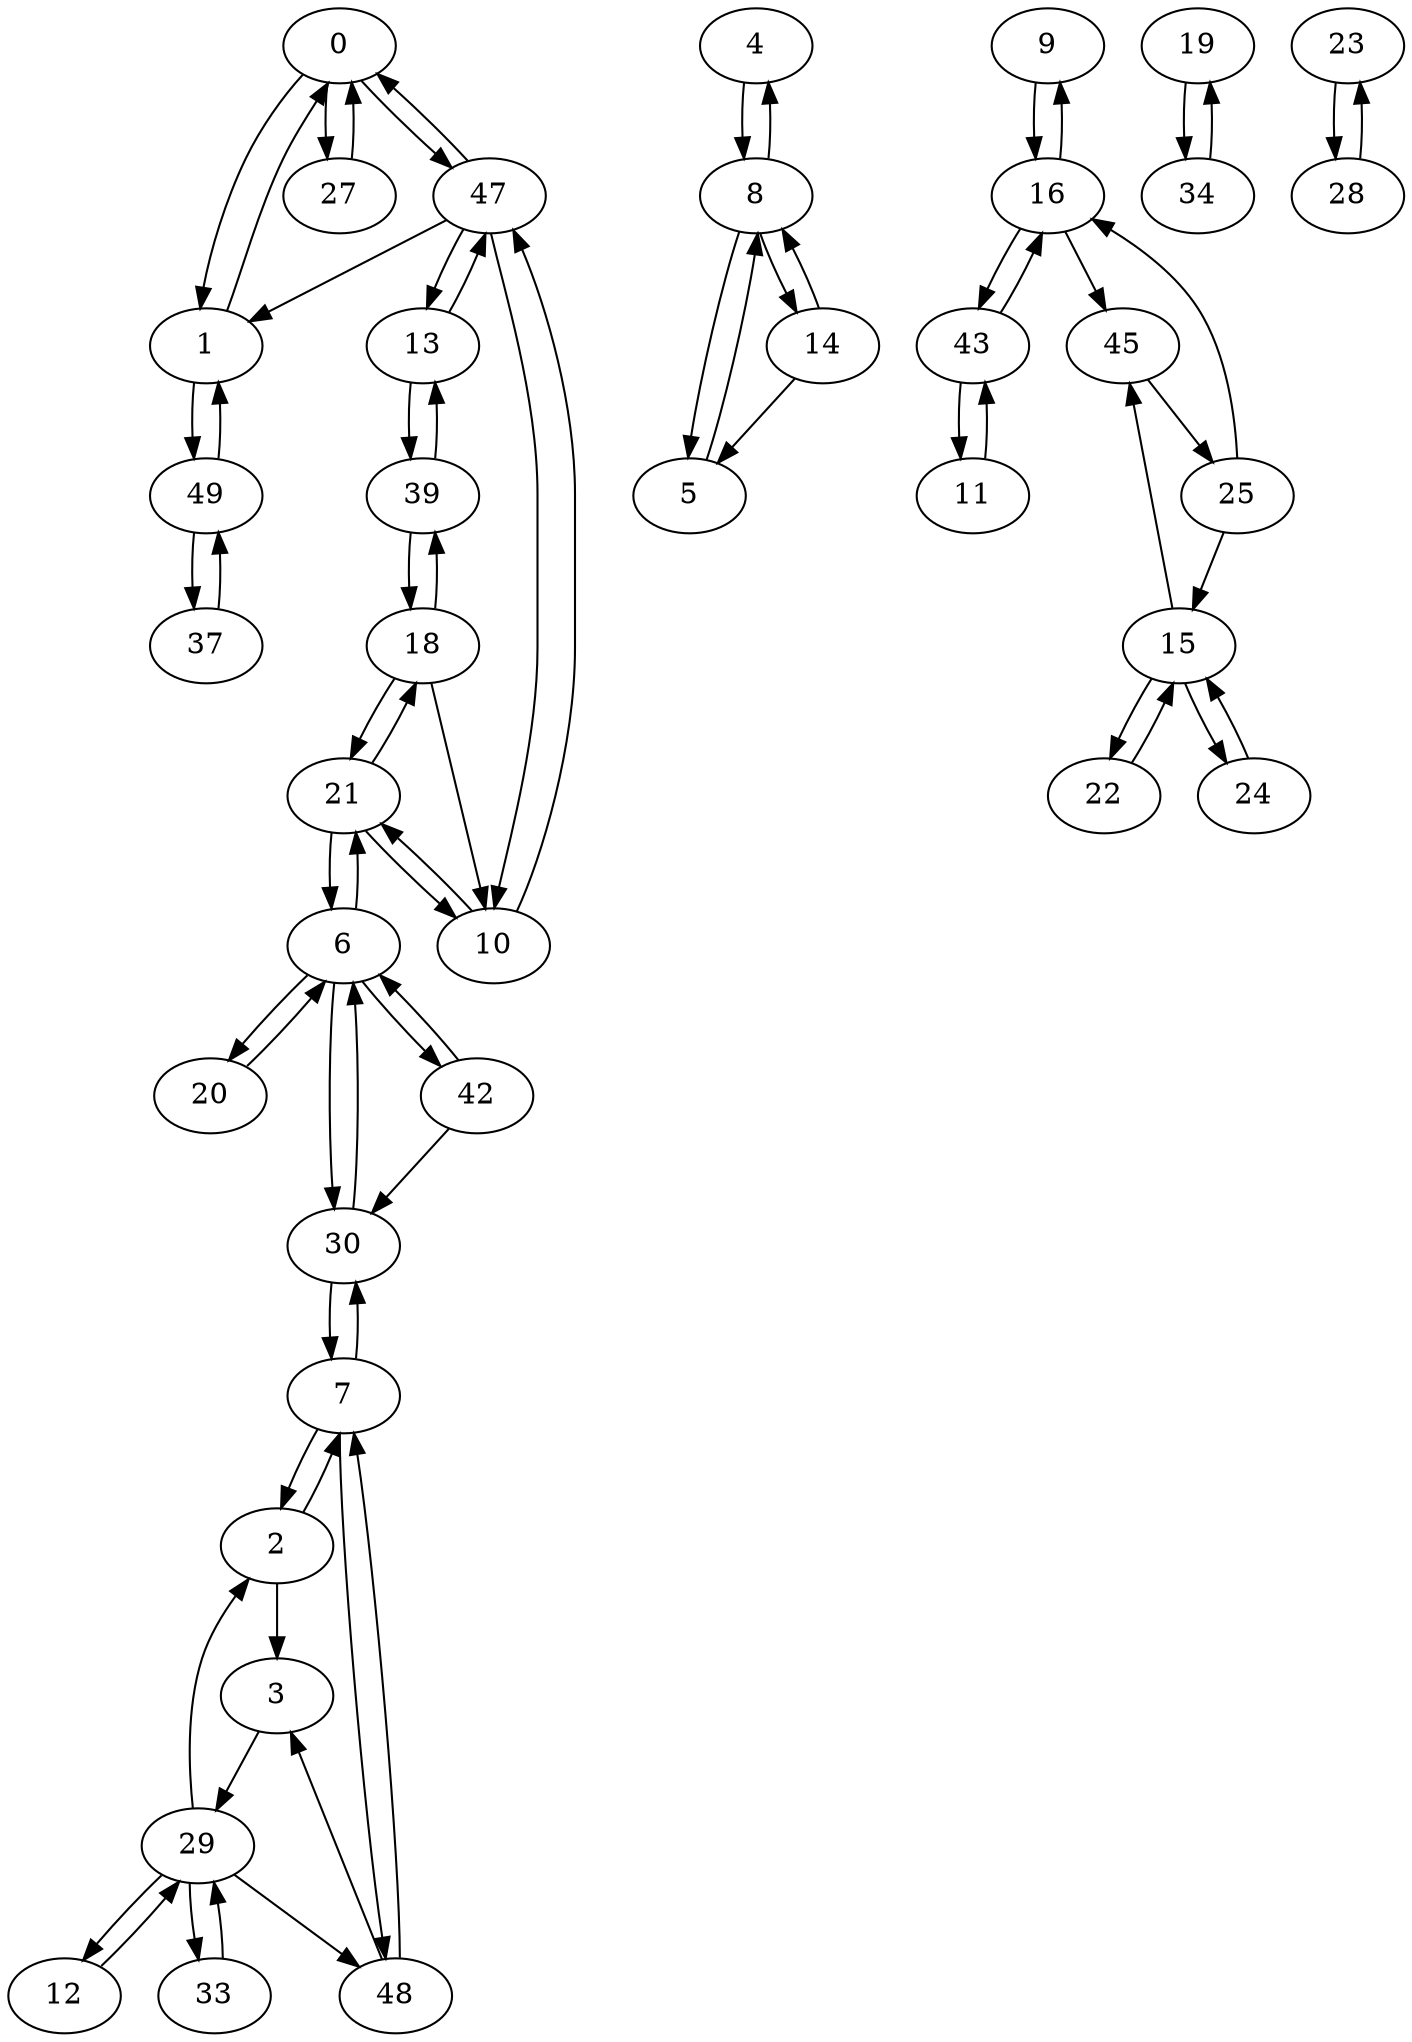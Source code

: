 digraph G {
  0 -> 1;
  0 -> 27;
  0 -> 47;
  1 -> 0;
  1 -> 49;
  2 -> 3;
  2 -> 7;
  3 -> 29;
  4 -> 8;
  5 -> 8;
  6 -> 20;
  6 -> 21;
  6 -> 30;
  6 -> 42;
  7 -> 2;
  7 -> 30;
  7 -> 48;
  8 -> 4;
  8 -> 5;
  8 -> 14;
  9 -> 16;
  10 -> 21;
  10 -> 47;
  11 -> 43;
  12 -> 29;
  13 -> 39;
  13 -> 47;
  14 -> 5;
  14 -> 8;
  15 -> 22;
  15 -> 24;
  15 -> 45;
  16 -> 9;
  16 -> 43;
  16 -> 45;
  18 -> 10;
  18 -> 21;
  18 -> 39;
  19 -> 34;
  20 -> 6;
  21 -> 6;
  21 -> 10;
  21 -> 18;
  22 -> 15;
  23 -> 28;
  24 -> 15;
  25 -> 15;
  25 -> 16;
  27 -> 0;
  28 -> 23;
  29 -> 2;
  29 -> 12;
  29 -> 33;
  29 -> 48;
  30 -> 6;
  30 -> 7;
  33 -> 29;
  34 -> 19;
  37 -> 49;
  39 -> 13;
  39 -> 18;
  42 -> 6;
  42 -> 30;
  43 -> 11;
  43 -> 16;
  45 -> 25;
  47 -> 0;
  47 -> 1;
  47 -> 10;
  47 -> 13;
  48 -> 3;
  48 -> 7;
  49 -> 1;
  49 -> 37;
}